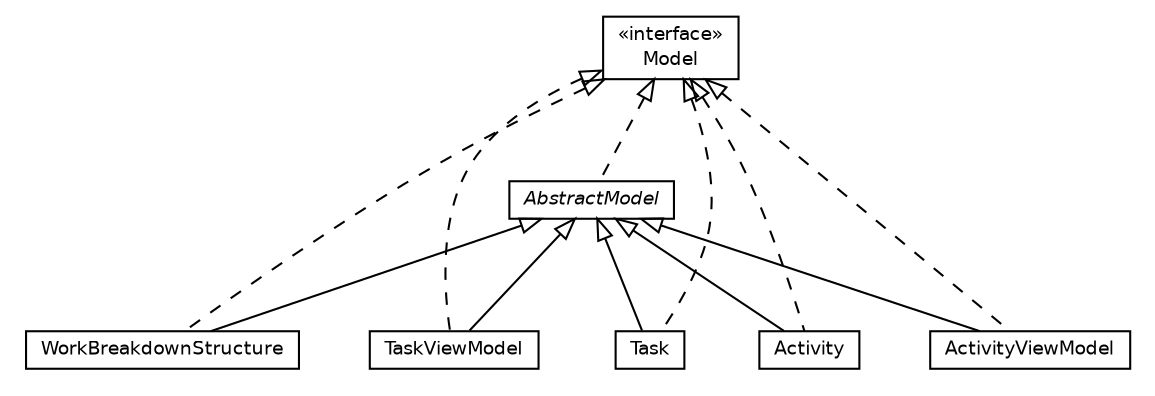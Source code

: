 #!/usr/local/bin/dot
#
# Class diagram 
# Generated by UMLGraph version R5_6 (http://www.umlgraph.org/)
#

digraph G {
	edge [fontname="Helvetica",fontsize=10,labelfontname="Helvetica",labelfontsize=10];
	node [fontname="Helvetica",fontsize=10,shape=plaintext];
	nodesep=0.25;
	ranksep=0.5;
	// net.ljcomputing.sr.model.WorkBreakdownStructure
	c1125 [label=<<table title="net.ljcomputing.sr.model.WorkBreakdownStructure" border="0" cellborder="1" cellspacing="0" cellpadding="2" port="p" href="./WorkBreakdownStructure.html">
		<tr><td><table border="0" cellspacing="0" cellpadding="1">
<tr><td align="center" balign="center"> WorkBreakdownStructure </td></tr>
		</table></td></tr>
		</table>>, URL="./WorkBreakdownStructure.html", fontname="Helvetica", fontcolor="black", fontsize=9.0];
	// net.ljcomputing.sr.model.TaskViewModel
	c1126 [label=<<table title="net.ljcomputing.sr.model.TaskViewModel" border="0" cellborder="1" cellspacing="0" cellpadding="2" port="p" href="./TaskViewModel.html">
		<tr><td><table border="0" cellspacing="0" cellpadding="1">
<tr><td align="center" balign="center"> TaskViewModel </td></tr>
		</table></td></tr>
		</table>>, URL="./TaskViewModel.html", fontname="Helvetica", fontcolor="black", fontsize=9.0];
	// net.ljcomputing.sr.model.Task
	c1127 [label=<<table title="net.ljcomputing.sr.model.Task" border="0" cellborder="1" cellspacing="0" cellpadding="2" port="p" href="./Task.html">
		<tr><td><table border="0" cellspacing="0" cellpadding="1">
<tr><td align="center" balign="center"> Task </td></tr>
		</table></td></tr>
		</table>>, URL="./Task.html", fontname="Helvetica", fontcolor="black", fontsize=9.0];
	// net.ljcomputing.sr.model.Model
	c1128 [label=<<table title="net.ljcomputing.sr.model.Model" border="0" cellborder="1" cellspacing="0" cellpadding="2" port="p" href="./Model.html">
		<tr><td><table border="0" cellspacing="0" cellpadding="1">
<tr><td align="center" balign="center"> &#171;interface&#187; </td></tr>
<tr><td align="center" balign="center"> Model </td></tr>
		</table></td></tr>
		</table>>, URL="./Model.html", fontname="Helvetica", fontcolor="black", fontsize=9.0];
	// net.ljcomputing.sr.model.Activity
	c1129 [label=<<table title="net.ljcomputing.sr.model.Activity" border="0" cellborder="1" cellspacing="0" cellpadding="2" port="p" href="./Activity.html">
		<tr><td><table border="0" cellspacing="0" cellpadding="1">
<tr><td align="center" balign="center"> Activity </td></tr>
		</table></td></tr>
		</table>>, URL="./Activity.html", fontname="Helvetica", fontcolor="black", fontsize=9.0];
	// net.ljcomputing.sr.model.AbstractModel
	c1130 [label=<<table title="net.ljcomputing.sr.model.AbstractModel" border="0" cellborder="1" cellspacing="0" cellpadding="2" port="p" href="./AbstractModel.html">
		<tr><td><table border="0" cellspacing="0" cellpadding="1">
<tr><td align="center" balign="center"><font face="Helvetica-Oblique"> AbstractModel </font></td></tr>
		</table></td></tr>
		</table>>, URL="./AbstractModel.html", fontname="Helvetica", fontcolor="black", fontsize=9.0];
	// net.ljcomputing.sr.model.ActivityViewModel
	c1131 [label=<<table title="net.ljcomputing.sr.model.ActivityViewModel" border="0" cellborder="1" cellspacing="0" cellpadding="2" port="p" href="./ActivityViewModel.html">
		<tr><td><table border="0" cellspacing="0" cellpadding="1">
<tr><td align="center" balign="center"> ActivityViewModel </td></tr>
		</table></td></tr>
		</table>>, URL="./ActivityViewModel.html", fontname="Helvetica", fontcolor="black", fontsize=9.0];
	//net.ljcomputing.sr.model.WorkBreakdownStructure extends net.ljcomputing.sr.model.AbstractModel
	c1130:p -> c1125:p [dir=back,arrowtail=empty];
	//net.ljcomputing.sr.model.WorkBreakdownStructure implements net.ljcomputing.sr.model.Model
	c1128:p -> c1125:p [dir=back,arrowtail=empty,style=dashed];
	//net.ljcomputing.sr.model.TaskViewModel extends net.ljcomputing.sr.model.AbstractModel
	c1130:p -> c1126:p [dir=back,arrowtail=empty];
	//net.ljcomputing.sr.model.TaskViewModel implements net.ljcomputing.sr.model.Model
	c1128:p -> c1126:p [dir=back,arrowtail=empty,style=dashed];
	//net.ljcomputing.sr.model.Task extends net.ljcomputing.sr.model.AbstractModel
	c1130:p -> c1127:p [dir=back,arrowtail=empty];
	//net.ljcomputing.sr.model.Task implements net.ljcomputing.sr.model.Model
	c1128:p -> c1127:p [dir=back,arrowtail=empty,style=dashed];
	//net.ljcomputing.sr.model.Activity extends net.ljcomputing.sr.model.AbstractModel
	c1130:p -> c1129:p [dir=back,arrowtail=empty];
	//net.ljcomputing.sr.model.Activity implements net.ljcomputing.sr.model.Model
	c1128:p -> c1129:p [dir=back,arrowtail=empty,style=dashed];
	//net.ljcomputing.sr.model.AbstractModel implements net.ljcomputing.sr.model.Model
	c1128:p -> c1130:p [dir=back,arrowtail=empty,style=dashed];
	//net.ljcomputing.sr.model.ActivityViewModel extends net.ljcomputing.sr.model.AbstractModel
	c1130:p -> c1131:p [dir=back,arrowtail=empty];
	//net.ljcomputing.sr.model.ActivityViewModel implements net.ljcomputing.sr.model.Model
	c1128:p -> c1131:p [dir=back,arrowtail=empty,style=dashed];
}

